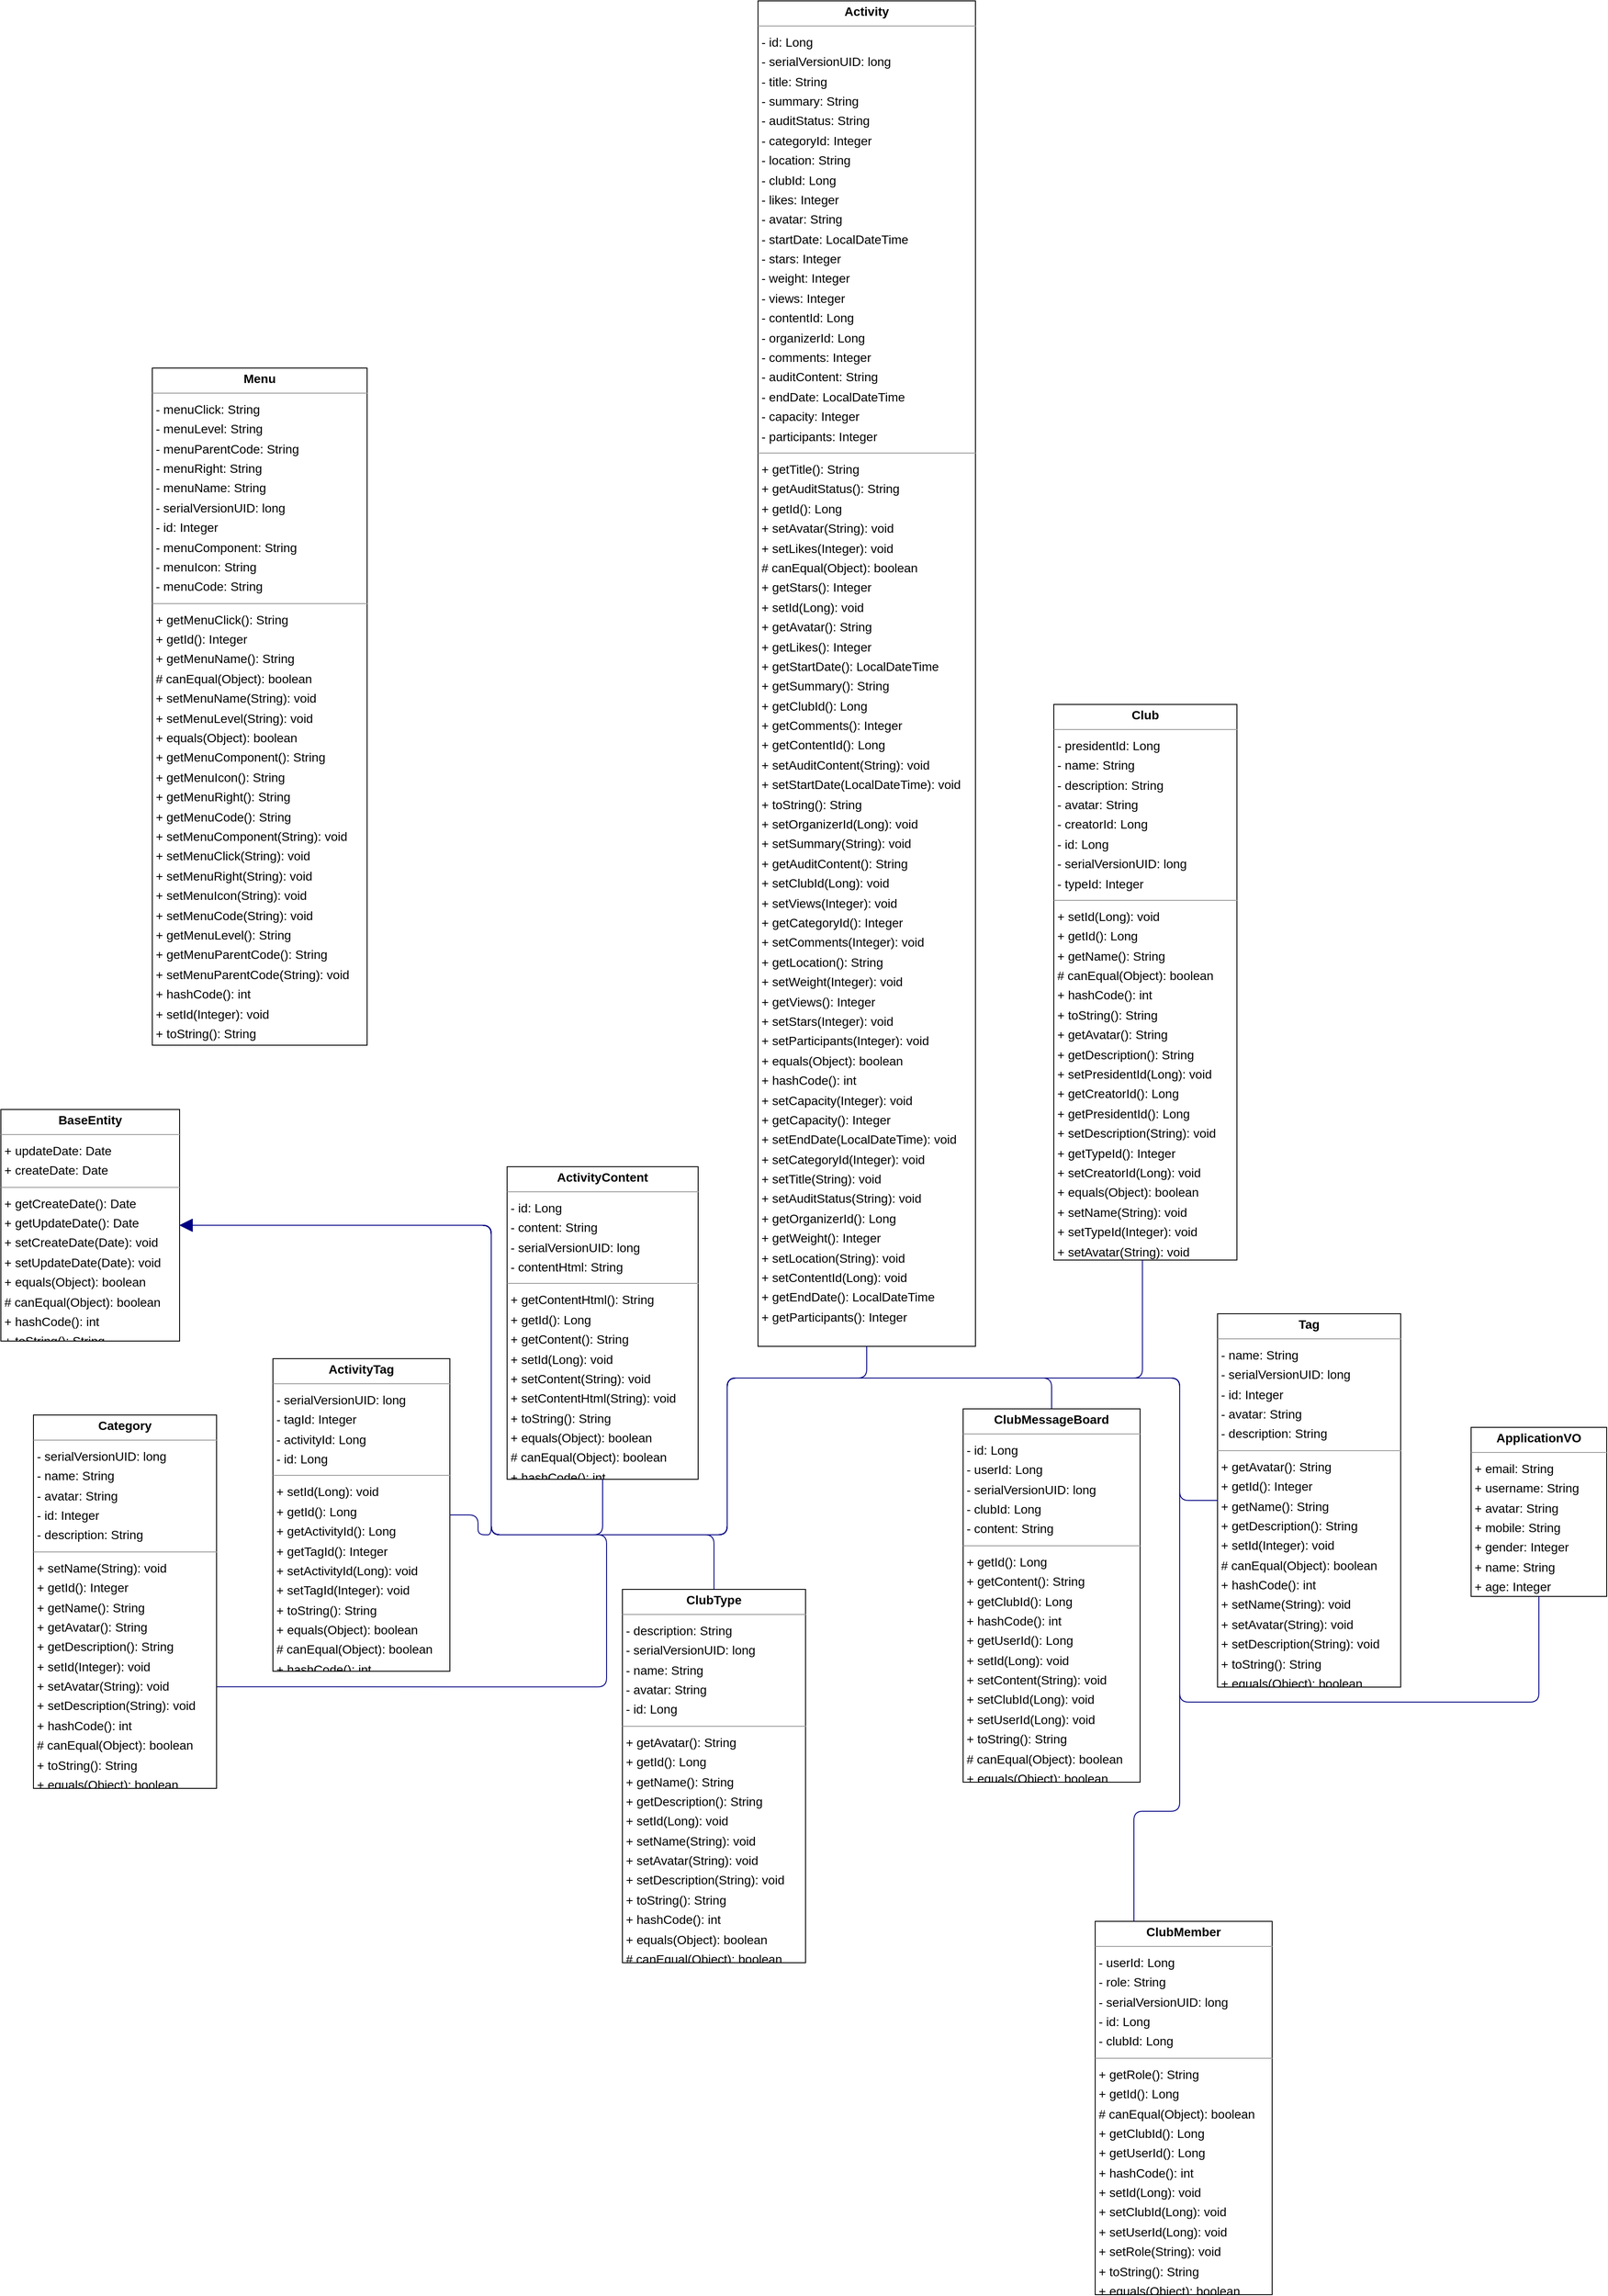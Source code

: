 <mxGraphModel dx="0" dy="0" grid="1" gridSize="10" guides="1" tooltips="1" connect="1" arrows="1" fold="1" page="0" pageScale="1" background="none" math="0" shadow="0">
  <root>
    <mxCell id="0" />
    <mxCell id="1" parent="0" />
    <mxCell id="node5" parent="1" vertex="1" value="&lt;p style=&quot;margin:0px;margin-top:4px;text-align:center;&quot;&gt;&lt;b&gt;Activity&lt;/b&gt;&lt;/p&gt;&lt;hr size=&quot;1&quot;/&gt;&lt;p style=&quot;margin:0 0 0 4px;line-height:1.6;&quot;&gt;- id: Long&lt;br/&gt;- serialVersionUID: long&lt;br/&gt;- title: String&lt;br/&gt;- summary: String&lt;br/&gt;- auditStatus: String&lt;br/&gt;- categoryId: Integer&lt;br/&gt;- location: String&lt;br/&gt;- clubId: Long&lt;br/&gt;- likes: Integer&lt;br/&gt;- avatar: String&lt;br/&gt;- startDate: LocalDateTime&lt;br/&gt;- stars: Integer&lt;br/&gt;- weight: Integer&lt;br/&gt;- views: Integer&lt;br/&gt;- contentId: Long&lt;br/&gt;- organizerId: Long&lt;br/&gt;- comments: Integer&lt;br/&gt;- auditContent: String&lt;br/&gt;- endDate: LocalDateTime&lt;br/&gt;- capacity: Integer&lt;br/&gt;- participants: Integer&lt;/p&gt;&lt;hr size=&quot;1&quot;/&gt;&lt;p style=&quot;margin:0 0 0 4px;line-height:1.6;&quot;&gt;+ getTitle(): String&lt;br/&gt;+ getAuditStatus(): String&lt;br/&gt;+ getId(): Long&lt;br/&gt;+ setAvatar(String): void&lt;br/&gt;+ setLikes(Integer): void&lt;br/&gt;# canEqual(Object): boolean&lt;br/&gt;+ getStars(): Integer&lt;br/&gt;+ setId(Long): void&lt;br/&gt;+ getAvatar(): String&lt;br/&gt;+ getLikes(): Integer&lt;br/&gt;+ getStartDate(): LocalDateTime&lt;br/&gt;+ getSummary(): String&lt;br/&gt;+ getClubId(): Long&lt;br/&gt;+ getComments(): Integer&lt;br/&gt;+ getContentId(): Long&lt;br/&gt;+ setAuditContent(String): void&lt;br/&gt;+ setStartDate(LocalDateTime): void&lt;br/&gt;+ toString(): String&lt;br/&gt;+ setOrganizerId(Long): void&lt;br/&gt;+ setSummary(String): void&lt;br/&gt;+ getAuditContent(): String&lt;br/&gt;+ setClubId(Long): void&lt;br/&gt;+ setViews(Integer): void&lt;br/&gt;+ getCategoryId(): Integer&lt;br/&gt;+ setComments(Integer): void&lt;br/&gt;+ getLocation(): String&lt;br/&gt;+ setWeight(Integer): void&lt;br/&gt;+ getViews(): Integer&lt;br/&gt;+ setStars(Integer): void&lt;br/&gt;+ setParticipants(Integer): void&lt;br/&gt;+ equals(Object): boolean&lt;br/&gt;+ hashCode(): int&lt;br/&gt;+ setCapacity(Integer): void&lt;br/&gt;+ getCapacity(): Integer&lt;br/&gt;+ setEndDate(LocalDateTime): void&lt;br/&gt;+ setCategoryId(Integer): void&lt;br/&gt;+ setTitle(String): void&lt;br/&gt;+ setAuditStatus(String): void&lt;br/&gt;+ getOrganizerId(): Long&lt;br/&gt;+ getWeight(): Integer&lt;br/&gt;+ setLocation(String): void&lt;br/&gt;+ setContentId(Long): void&lt;br/&gt;+ getEndDate(): LocalDateTime&lt;br/&gt;+ getParticipants(): Integer&lt;/p&gt;" style="verticalAlign=top;align=left;overflow=fill;fontSize=14;fontFamily=Helvetica;html=1;rounded=0;shadow=0;comic=0;labelBackgroundColor=none;strokeWidth=1;">
      <mxGeometry x="53" y="424" width="247" height="1528" as="geometry" />
    </mxCell>
    <mxCell id="node3" parent="1" vertex="1" value="&lt;p style=&quot;margin:0px;margin-top:4px;text-align:center;&quot;&gt;&lt;b&gt;ActivityContent&lt;/b&gt;&lt;/p&gt;&lt;hr size=&quot;1&quot;/&gt;&lt;p style=&quot;margin:0 0 0 4px;line-height:1.6;&quot;&gt;- id: Long&lt;br/&gt;- content: String&lt;br/&gt;- serialVersionUID: long&lt;br/&gt;- contentHtml: String&lt;/p&gt;&lt;hr size=&quot;1&quot;/&gt;&lt;p style=&quot;margin:0 0 0 4px;line-height:1.6;&quot;&gt;+ getContentHtml(): String&lt;br/&gt;+ getId(): Long&lt;br/&gt;+ getContent(): String&lt;br/&gt;+ setId(Long): void&lt;br/&gt;+ setContent(String): void&lt;br/&gt;+ setContentHtml(String): void&lt;br/&gt;+ toString(): String&lt;br/&gt;+ equals(Object): boolean&lt;br/&gt;# canEqual(Object): boolean&lt;br/&gt;+ hashCode(): int&lt;/p&gt;" style="verticalAlign=top;align=left;overflow=fill;fontSize=14;fontFamily=Helvetica;html=1;rounded=0;shadow=0;comic=0;labelBackgroundColor=none;strokeWidth=1;">
      <mxGeometry x="-232" y="1748" width="217" height="355" as="geometry" />
    </mxCell>
    <mxCell id="node1" parent="1" vertex="1" value="&lt;p style=&quot;margin:0px;margin-top:4px;text-align:center;&quot;&gt;&lt;b&gt;ActivityTag&lt;/b&gt;&lt;/p&gt;&lt;hr size=&quot;1&quot;/&gt;&lt;p style=&quot;margin:0 0 0 4px;line-height:1.6;&quot;&gt;- serialVersionUID: long&lt;br/&gt;- tagId: Integer&lt;br/&gt;- activityId: Long&lt;br/&gt;- id: Long&lt;/p&gt;&lt;hr size=&quot;1&quot;/&gt;&lt;p style=&quot;margin:0 0 0 4px;line-height:1.6;&quot;&gt;+ setId(Long): void&lt;br/&gt;+ getId(): Long&lt;br/&gt;+ getActivityId(): Long&lt;br/&gt;+ getTagId(): Integer&lt;br/&gt;+ setActivityId(Long): void&lt;br/&gt;+ setTagId(Integer): void&lt;br/&gt;+ toString(): String&lt;br/&gt;+ equals(Object): boolean&lt;br/&gt;# canEqual(Object): boolean&lt;br/&gt;+ hashCode(): int&lt;/p&gt;" style="verticalAlign=top;align=left;overflow=fill;fontSize=14;fontFamily=Helvetica;html=1;rounded=0;shadow=0;comic=0;labelBackgroundColor=none;strokeWidth=1;">
      <mxGeometry x="-498" y="1966" width="201" height="355" as="geometry" />
    </mxCell>
    <mxCell id="node11" parent="1" vertex="1" value="&lt;p style=&quot;margin:0px;margin-top:4px;text-align:center;&quot;&gt;&lt;b&gt;ApplicationVO&lt;/b&gt;&lt;/p&gt;&lt;hr size=&quot;1&quot;/&gt;&lt;p style=&quot;margin:0 0 0 4px;line-height:1.6;&quot;&gt;+ email: String&lt;br/&gt;+ username: String&lt;br/&gt;+ avatar: String&lt;br/&gt;+ mobile: String&lt;br/&gt;+ gender: Integer&lt;br/&gt;+ name: String&lt;br/&gt;+ age: Integer&lt;/p&gt;" style="verticalAlign=top;align=left;overflow=fill;fontSize=14;fontFamily=Helvetica;html=1;rounded=0;shadow=0;comic=0;labelBackgroundColor=none;strokeWidth=1;">
      <mxGeometry x="863" y="2044" width="154" height="192" as="geometry" />
    </mxCell>
    <mxCell id="node7" parent="1" vertex="1" value="&lt;p style=&quot;margin:0px;margin-top:4px;text-align:center;&quot;&gt;&lt;b&gt;BaseEntity&lt;/b&gt;&lt;/p&gt;&lt;hr size=&quot;1&quot;/&gt;&lt;p style=&quot;margin:0 0 0 4px;line-height:1.6;&quot;&gt;+ updateDate: Date&lt;br/&gt;+ createDate: Date&lt;/p&gt;&lt;hr size=&quot;1&quot;/&gt;&lt;p style=&quot;margin:0 0 0 4px;line-height:1.6;&quot;&gt;+ getCreateDate(): Date&lt;br/&gt;+ getUpdateDate(): Date&lt;br/&gt;+ setCreateDate(Date): void&lt;br/&gt;+ setUpdateDate(Date): void&lt;br/&gt;+ equals(Object): boolean&lt;br/&gt;# canEqual(Object): boolean&lt;br/&gt;+ hashCode(): int&lt;br/&gt;+ toString(): String&lt;/p&gt;" style="verticalAlign=top;align=left;overflow=fill;fontSize=14;fontFamily=Helvetica;html=1;rounded=0;shadow=0;comic=0;labelBackgroundColor=none;strokeWidth=1;">
      <mxGeometry x="-807" y="1683" width="203" height="263" as="geometry" />
    </mxCell>
    <mxCell id="node0" parent="1" vertex="1" value="&lt;p style=&quot;margin:0px;margin-top:4px;text-align:center;&quot;&gt;&lt;b&gt;Category&lt;/b&gt;&lt;/p&gt;&lt;hr size=&quot;1&quot;/&gt;&lt;p style=&quot;margin:0 0 0 4px;line-height:1.6;&quot;&gt;- serialVersionUID: long&lt;br/&gt;- name: String&lt;br/&gt;- avatar: String&lt;br/&gt;- id: Integer&lt;br/&gt;- description: String&lt;/p&gt;&lt;hr size=&quot;1&quot;/&gt;&lt;p style=&quot;margin:0 0 0 4px;line-height:1.6;&quot;&gt;+ setName(String): void&lt;br/&gt;+ getId(): Integer&lt;br/&gt;+ getName(): String&lt;br/&gt;+ getAvatar(): String&lt;br/&gt;+ getDescription(): String&lt;br/&gt;+ setId(Integer): void&lt;br/&gt;+ setAvatar(String): void&lt;br/&gt;+ setDescription(String): void&lt;br/&gt;+ hashCode(): int&lt;br/&gt;# canEqual(Object): boolean&lt;br/&gt;+ toString(): String&lt;br/&gt;+ equals(Object): boolean&lt;/p&gt;" style="verticalAlign=top;align=left;overflow=fill;fontSize=14;fontFamily=Helvetica;html=1;rounded=0;shadow=0;comic=0;labelBackgroundColor=none;strokeWidth=1;">
      <mxGeometry x="-770" y="2030" width="208" height="424" as="geometry" />
    </mxCell>
    <mxCell id="node6" parent="1" vertex="1" value="&lt;p style=&quot;margin:0px;margin-top:4px;text-align:center;&quot;&gt;&lt;b&gt;Club&lt;/b&gt;&lt;/p&gt;&lt;hr size=&quot;1&quot;/&gt;&lt;p style=&quot;margin:0 0 0 4px;line-height:1.6;&quot;&gt;- presidentId: Long&lt;br/&gt;- name: String&lt;br/&gt;- description: String&lt;br/&gt;- avatar: String&lt;br/&gt;- creatorId: Long&lt;br/&gt;- id: Long&lt;br/&gt;- serialVersionUID: long&lt;br/&gt;- typeId: Integer&lt;/p&gt;&lt;hr size=&quot;1&quot;/&gt;&lt;p style=&quot;margin:0 0 0 4px;line-height:1.6;&quot;&gt;+ setId(Long): void&lt;br/&gt;+ getId(): Long&lt;br/&gt;+ getName(): String&lt;br/&gt;# canEqual(Object): boolean&lt;br/&gt;+ hashCode(): int&lt;br/&gt;+ toString(): String&lt;br/&gt;+ getAvatar(): String&lt;br/&gt;+ getDescription(): String&lt;br/&gt;+ setPresidentId(Long): void&lt;br/&gt;+ getCreatorId(): Long&lt;br/&gt;+ getPresidentId(): Long&lt;br/&gt;+ setDescription(String): void&lt;br/&gt;+ getTypeId(): Integer&lt;br/&gt;+ setCreatorId(Long): void&lt;br/&gt;+ equals(Object): boolean&lt;br/&gt;+ setName(String): void&lt;br/&gt;+ setTypeId(Integer): void&lt;br/&gt;+ setAvatar(String): void&lt;/p&gt;" style="verticalAlign=top;align=left;overflow=fill;fontSize=14;fontFamily=Helvetica;html=1;rounded=0;shadow=0;comic=0;labelBackgroundColor=none;strokeWidth=1;">
      <mxGeometry x="389" y="1223" width="208" height="631" as="geometry" />
    </mxCell>
    <mxCell id="node8" parent="1" vertex="1" value="&lt;p style=&quot;margin:0px;margin-top:4px;text-align:center;&quot;&gt;&lt;b&gt;ClubMember&lt;/b&gt;&lt;/p&gt;&lt;hr size=&quot;1&quot;/&gt;&lt;p style=&quot;margin:0 0 0 4px;line-height:1.6;&quot;&gt;- userId: Long&lt;br/&gt;- role: String&lt;br/&gt;- serialVersionUID: long&lt;br/&gt;- id: Long&lt;br/&gt;- clubId: Long&lt;/p&gt;&lt;hr size=&quot;1&quot;/&gt;&lt;p style=&quot;margin:0 0 0 4px;line-height:1.6;&quot;&gt;+ getRole(): String&lt;br/&gt;+ getId(): Long&lt;br/&gt;# canEqual(Object): boolean&lt;br/&gt;+ getClubId(): Long&lt;br/&gt;+ getUserId(): Long&lt;br/&gt;+ hashCode(): int&lt;br/&gt;+ setId(Long): void&lt;br/&gt;+ setClubId(Long): void&lt;br/&gt;+ setUserId(Long): void&lt;br/&gt;+ setRole(String): void&lt;br/&gt;+ toString(): String&lt;br/&gt;+ equals(Object): boolean&lt;/p&gt;" style="verticalAlign=top;align=left;overflow=fill;fontSize=14;fontFamily=Helvetica;html=1;rounded=0;shadow=0;comic=0;labelBackgroundColor=none;strokeWidth=1;">
      <mxGeometry x="436" y="2605" width="201" height="424" as="geometry" />
    </mxCell>
    <mxCell id="node9" parent="1" vertex="1" value="&lt;p style=&quot;margin:0px;margin-top:4px;text-align:center;&quot;&gt;&lt;b&gt;ClubMessageBoard&lt;/b&gt;&lt;/p&gt;&lt;hr size=&quot;1&quot;/&gt;&lt;p style=&quot;margin:0 0 0 4px;line-height:1.6;&quot;&gt;- id: Long&lt;br/&gt;- userId: Long&lt;br/&gt;- serialVersionUID: long&lt;br/&gt;- clubId: Long&lt;br/&gt;- content: String&lt;/p&gt;&lt;hr size=&quot;1&quot;/&gt;&lt;p style=&quot;margin:0 0 0 4px;line-height:1.6;&quot;&gt;+ getId(): Long&lt;br/&gt;+ getContent(): String&lt;br/&gt;+ getClubId(): Long&lt;br/&gt;+ hashCode(): int&lt;br/&gt;+ getUserId(): Long&lt;br/&gt;+ setId(Long): void&lt;br/&gt;+ setContent(String): void&lt;br/&gt;+ setClubId(Long): void&lt;br/&gt;+ setUserId(Long): void&lt;br/&gt;+ toString(): String&lt;br/&gt;# canEqual(Object): boolean&lt;br/&gt;+ equals(Object): boolean&lt;/p&gt;" style="verticalAlign=top;align=left;overflow=fill;fontSize=14;fontFamily=Helvetica;html=1;rounded=0;shadow=0;comic=0;labelBackgroundColor=none;strokeWidth=1;">
      <mxGeometry x="286" y="2023" width="201" height="424" as="geometry" />
    </mxCell>
    <mxCell id="node4" parent="1" vertex="1" value="&lt;p style=&quot;margin:0px;margin-top:4px;text-align:center;&quot;&gt;&lt;b&gt;ClubType&lt;/b&gt;&lt;/p&gt;&lt;hr size=&quot;1&quot;/&gt;&lt;p style=&quot;margin:0 0 0 4px;line-height:1.6;&quot;&gt;- description: String&lt;br/&gt;- serialVersionUID: long&lt;br/&gt;- name: String&lt;br/&gt;- avatar: String&lt;br/&gt;- id: Long&lt;/p&gt;&lt;hr size=&quot;1&quot;/&gt;&lt;p style=&quot;margin:0 0 0 4px;line-height:1.6;&quot;&gt;+ getAvatar(): String&lt;br/&gt;+ getId(): Long&lt;br/&gt;+ getName(): String&lt;br/&gt;+ getDescription(): String&lt;br/&gt;+ setId(Long): void&lt;br/&gt;+ setName(String): void&lt;br/&gt;+ setAvatar(String): void&lt;br/&gt;+ setDescription(String): void&lt;br/&gt;+ toString(): String&lt;br/&gt;+ hashCode(): int&lt;br/&gt;+ equals(Object): boolean&lt;br/&gt;# canEqual(Object): boolean&lt;/p&gt;" style="verticalAlign=top;align=left;overflow=fill;fontSize=14;fontFamily=Helvetica;html=1;rounded=0;shadow=0;comic=0;labelBackgroundColor=none;strokeWidth=1;">
      <mxGeometry x="-101" y="2228" width="208" height="424" as="geometry" />
    </mxCell>
    <mxCell id="node2" parent="1" vertex="1" value="&lt;p style=&quot;margin:0px;margin-top:4px;text-align:center;&quot;&gt;&lt;b&gt;Menu&lt;/b&gt;&lt;/p&gt;&lt;hr size=&quot;1&quot;/&gt;&lt;p style=&quot;margin:0 0 0 4px;line-height:1.6;&quot;&gt;- menuClick: String&lt;br/&gt;- menuLevel: String&lt;br/&gt;- menuParentCode: String&lt;br/&gt;- menuRight: String&lt;br/&gt;- menuName: String&lt;br/&gt;- serialVersionUID: long&lt;br/&gt;- id: Integer&lt;br/&gt;- menuComponent: String&lt;br/&gt;- menuIcon: String&lt;br/&gt;- menuCode: String&lt;/p&gt;&lt;hr size=&quot;1&quot;/&gt;&lt;p style=&quot;margin:0 0 0 4px;line-height:1.6;&quot;&gt;+ getMenuClick(): String&lt;br/&gt;+ getId(): Integer&lt;br/&gt;+ getMenuName(): String&lt;br/&gt;# canEqual(Object): boolean&lt;br/&gt;+ setMenuName(String): void&lt;br/&gt;+ setMenuLevel(String): void&lt;br/&gt;+ equals(Object): boolean&lt;br/&gt;+ getMenuComponent(): String&lt;br/&gt;+ getMenuIcon(): String&lt;br/&gt;+ getMenuRight(): String&lt;br/&gt;+ getMenuCode(): String&lt;br/&gt;+ setMenuComponent(String): void&lt;br/&gt;+ setMenuClick(String): void&lt;br/&gt;+ setMenuRight(String): void&lt;br/&gt;+ setMenuIcon(String): void&lt;br/&gt;+ setMenuCode(String): void&lt;br/&gt;+ getMenuLevel(): String&lt;br/&gt;+ getMenuParentCode(): String&lt;br/&gt;+ setMenuParentCode(String): void&lt;br/&gt;+ hashCode(): int&lt;br/&gt;+ setId(Integer): void&lt;br/&gt;+ toString(): String&lt;/p&gt;" style="verticalAlign=top;align=left;overflow=fill;fontSize=14;fontFamily=Helvetica;html=1;rounded=0;shadow=0;comic=0;labelBackgroundColor=none;strokeWidth=1;">
      <mxGeometry x="-635" y="841" width="244" height="769" as="geometry" />
    </mxCell>
    <mxCell id="node10" parent="1" vertex="1" value="&lt;p style=&quot;margin:0px;margin-top:4px;text-align:center;&quot;&gt;&lt;b&gt;Tag&lt;/b&gt;&lt;/p&gt;&lt;hr size=&quot;1&quot;/&gt;&lt;p style=&quot;margin:0 0 0 4px;line-height:1.6;&quot;&gt;- name: String&lt;br/&gt;- serialVersionUID: long&lt;br/&gt;- id: Integer&lt;br/&gt;- avatar: String&lt;br/&gt;- description: String&lt;/p&gt;&lt;hr size=&quot;1&quot;/&gt;&lt;p style=&quot;margin:0 0 0 4px;line-height:1.6;&quot;&gt;+ getAvatar(): String&lt;br/&gt;+ getId(): Integer&lt;br/&gt;+ getName(): String&lt;br/&gt;+ getDescription(): String&lt;br/&gt;+ setId(Integer): void&lt;br/&gt;# canEqual(Object): boolean&lt;br/&gt;+ hashCode(): int&lt;br/&gt;+ setName(String): void&lt;br/&gt;+ setAvatar(String): void&lt;br/&gt;+ setDescription(String): void&lt;br/&gt;+ toString(): String&lt;br/&gt;+ equals(Object): boolean&lt;/p&gt;" style="verticalAlign=top;align=left;overflow=fill;fontSize=14;fontFamily=Helvetica;html=1;rounded=0;shadow=0;comic=0;labelBackgroundColor=none;strokeWidth=1;">
      <mxGeometry x="575" y="1915" width="208" height="424" as="geometry" />
    </mxCell>
    <mxCell id="edge3" edge="1" value="" parent="1" source="node5" target="node7" style="html=1;rounded=1;edgeStyle=orthogonalEdgeStyle;dashed=0;startArrow=none;endArrow=block;endSize=12;strokeColor=#000082;exitX=0.500;exitY=1.000;exitDx=0;exitDy=0;entryX=1.000;entryY=0.500;entryDx=0;entryDy=0;">
      <mxGeometry width="50" height="50" relative="1" as="geometry">
        <Array as="points">
          <mxPoint x="177" y="1988" />
          <mxPoint x="18" y="1988" />
          <mxPoint x="18" y="2166" />
          <mxPoint x="-250" y="2166" />
          <mxPoint x="-250" y="1814" />
        </Array>
      </mxGeometry>
    </mxCell>
    <mxCell id="edge7" edge="1" value="" parent="1" source="node3" target="node7" style="html=1;rounded=1;edgeStyle=orthogonalEdgeStyle;dashed=0;startArrow=none;endArrow=block;endSize=12;strokeColor=#000082;exitX=0.500;exitY=1.000;exitDx=0;exitDy=0;entryX=1.000;entryY=0.500;entryDx=0;entryDy=0;">
      <mxGeometry width="50" height="50" relative="1" as="geometry">
        <Array as="points">
          <mxPoint x="-124" y="2166" />
          <mxPoint x="-250" y="2166" />
          <mxPoint x="-250" y="1814" />
        </Array>
      </mxGeometry>
    </mxCell>
    <mxCell id="edge0" edge="1" value="" parent="1" source="node1" target="node7" style="html=1;rounded=1;edgeStyle=orthogonalEdgeStyle;dashed=0;startArrow=none;endArrow=block;endSize=12;strokeColor=#000082;exitX=1.000;exitY=0.500;exitDx=0;exitDy=0;entryX=1.000;entryY=0.500;entryDx=0;entryDy=0;">
      <mxGeometry width="50" height="50" relative="1" as="geometry">
        <Array as="points">
          <mxPoint x="-265" y="2143" />
          <mxPoint x="-265" y="2166" />
          <mxPoint x="-250" y="2166" />
          <mxPoint x="-250" y="1814" />
        </Array>
      </mxGeometry>
    </mxCell>
    <mxCell id="edge9" edge="1" value="" parent="1" source="node11" target="node7" style="html=1;rounded=1;edgeStyle=orthogonalEdgeStyle;dashed=0;startArrow=none;endArrow=block;endSize=12;strokeColor=#000082;exitX=0.500;exitY=1.000;exitDx=0;exitDy=0;entryX=1.000;entryY=0.500;entryDx=0;entryDy=0;">
      <mxGeometry width="50" height="50" relative="1" as="geometry">
        <Array as="points">
          <mxPoint x="940" y="2356" />
          <mxPoint x="532" y="2356" />
          <mxPoint x="532" y="1988" />
          <mxPoint x="18" y="1988" />
          <mxPoint x="18" y="2166" />
          <mxPoint x="-250" y="2166" />
          <mxPoint x="-250" y="1814" />
        </Array>
      </mxGeometry>
    </mxCell>
    <mxCell id="edge1" edge="1" value="" parent="1" source="node0" target="node7" style="html=1;rounded=1;edgeStyle=orthogonalEdgeStyle;dashed=0;startArrow=none;endArrow=block;endSize=12;strokeColor=#000082;exitX=1.000;exitY=0.728;exitDx=0;exitDy=0;entryX=1.000;entryY=0.500;entryDx=0;entryDy=0;">
      <mxGeometry width="50" height="50" relative="1" as="geometry">
        <Array as="points">
          <mxPoint x="-119" y="2338" />
          <mxPoint x="-119" y="2166" />
          <mxPoint x="-250" y="2166" />
          <mxPoint x="-250" y="1814" />
        </Array>
      </mxGeometry>
    </mxCell>
    <mxCell id="edge4" edge="1" value="" parent="1" source="node6" target="node7" style="html=1;rounded=1;edgeStyle=orthogonalEdgeStyle;dashed=0;startArrow=none;endArrow=block;endSize=12;strokeColor=#000082;exitX=0.484;exitY=1.000;exitDx=0;exitDy=0;entryX=1.000;entryY=0.500;entryDx=0;entryDy=0;">
      <mxGeometry width="50" height="50" relative="1" as="geometry">
        <Array as="points">
          <mxPoint x="490" y="1988" />
          <mxPoint x="18" y="1988" />
          <mxPoint x="18" y="2166" />
          <mxPoint x="-250" y="2166" />
          <mxPoint x="-250" y="1814" />
        </Array>
      </mxGeometry>
    </mxCell>
    <mxCell id="edge2" edge="1" value="" parent="1" source="node8" target="node7" style="html=1;rounded=1;edgeStyle=orthogonalEdgeStyle;dashed=0;startArrow=none;endArrow=block;endSize=12;strokeColor=#000082;exitX=0.219;exitY=0.000;exitDx=0;exitDy=0;entryX=1.000;entryY=0.500;entryDx=0;entryDy=0;">
      <mxGeometry width="50" height="50" relative="1" as="geometry">
        <Array as="points">
          <mxPoint x="480" y="2480" />
          <mxPoint x="532" y="2480" />
          <mxPoint x="532" y="1988" />
          <mxPoint x="18" y="1988" />
          <mxPoint x="18" y="2166" />
          <mxPoint x="-250" y="2166" />
          <mxPoint x="-250" y="1814" />
        </Array>
      </mxGeometry>
    </mxCell>
    <mxCell id="edge6" edge="1" value="" parent="1" source="node9" target="node7" style="html=1;rounded=1;edgeStyle=orthogonalEdgeStyle;dashed=0;startArrow=none;endArrow=block;endSize=12;strokeColor=#000082;exitX=0.500;exitY=0.000;exitDx=0;exitDy=0;entryX=1.000;entryY=0.500;entryDx=0;entryDy=0;">
      <mxGeometry width="50" height="50" relative="1" as="geometry">
        <Array as="points">
          <mxPoint x="387" y="1988" />
          <mxPoint x="18" y="1988" />
          <mxPoint x="18" y="2166" />
          <mxPoint x="-250" y="2166" />
          <mxPoint x="-250" y="1814" />
        </Array>
      </mxGeometry>
    </mxCell>
    <mxCell id="edge5" edge="1" value="" parent="1" source="node4" target="node7" style="html=1;rounded=1;edgeStyle=orthogonalEdgeStyle;dashed=0;startArrow=none;endArrow=block;endSize=12;strokeColor=#000082;exitX=0.500;exitY=0.000;exitDx=0;exitDy=0;entryX=1.000;entryY=0.500;entryDx=0;entryDy=0;">
      <mxGeometry width="50" height="50" relative="1" as="geometry">
        <Array as="points">
          <mxPoint x="3" y="2166" />
          <mxPoint x="-250" y="2166" />
          <mxPoint x="-250" y="1814" />
        </Array>
      </mxGeometry>
    </mxCell>
    <mxCell id="edge8" edge="1" value="" parent="1" source="node10" target="node7" style="html=1;rounded=1;edgeStyle=orthogonalEdgeStyle;dashed=0;startArrow=none;endArrow=block;endSize=12;strokeColor=#000082;exitX=0.000;exitY=0.500;exitDx=0;exitDy=0;entryX=1.000;entryY=0.500;entryDx=0;entryDy=0;">
      <mxGeometry width="50" height="50" relative="1" as="geometry">
        <Array as="points">
          <mxPoint x="532" y="2127" />
          <mxPoint x="532" y="1988" />
          <mxPoint x="18" y="1988" />
          <mxPoint x="18" y="2166" />
          <mxPoint x="-250" y="2166" />
          <mxPoint x="-250" y="1814" />
        </Array>
      </mxGeometry>
    </mxCell>
  </root>
</mxGraphModel>